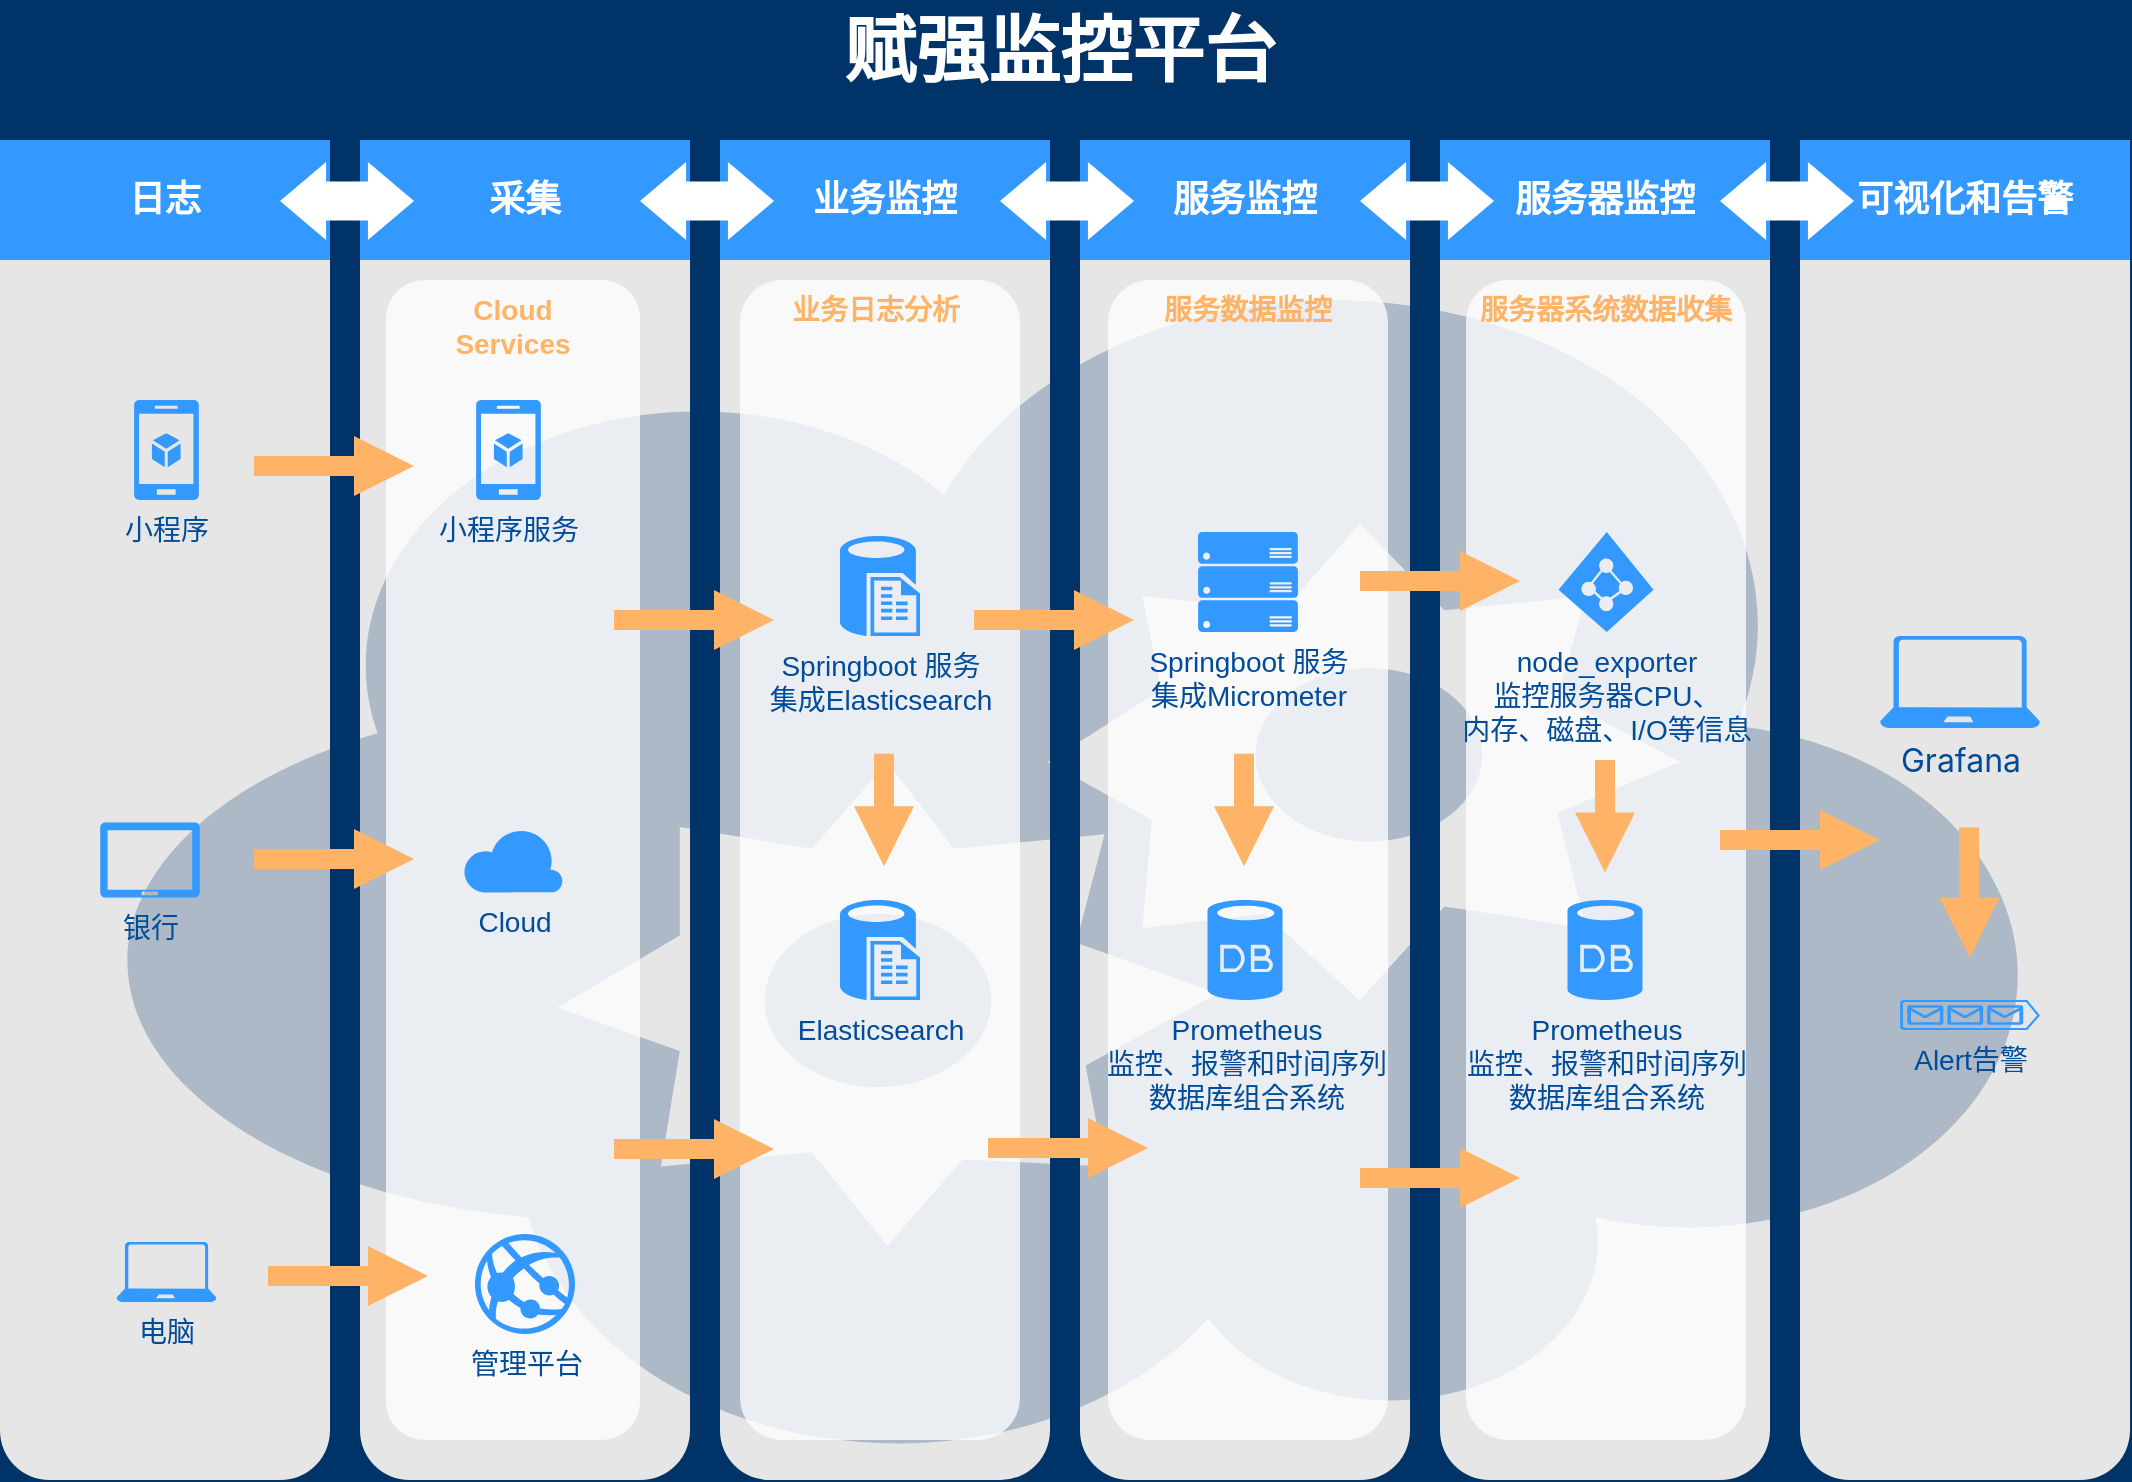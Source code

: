 <mxfile version="18.0.8" type="github" pages="4">
  <diagram id="6a731a19-8d31-9384-78a2-239565b7b9f0" name="赋强监控平台">
    <mxGraphModel dx="1182" dy="582" grid="1" gridSize="10" guides="1" tooltips="1" connect="1" arrows="1" fold="1" page="1" pageScale="1" pageWidth="1169" pageHeight="827" background="#003469" math="0" shadow="0">
      <root>
        <mxCell id="0" />
        <mxCell id="1" parent="0" />
        <mxCell id="2019" value="" style="rounded=1;whiteSpace=wrap;html=1;dashed=1;strokeColor=none;strokeWidth=2;fillColor=#E6E6E6;fontFamily=Verdana;fontSize=12;fontColor=#00BEF2" parent="1" vertex="1">
          <mxGeometry x="40" y="120" width="165" height="670" as="geometry" />
        </mxCell>
        <mxCell id="2021" value="" style="rounded=1;whiteSpace=wrap;html=1;dashed=1;strokeColor=none;strokeWidth=2;fillColor=#E6E6E6;fontFamily=Verdana;fontSize=12;fontColor=#00BEF2" parent="1" vertex="1">
          <mxGeometry x="400" y="120" width="165" height="670" as="geometry" />
        </mxCell>
        <mxCell id="2020" value="" style="rounded=1;whiteSpace=wrap;html=1;dashed=1;strokeColor=none;strokeWidth=2;fillColor=#E6E6E6;fontFamily=Verdana;fontSize=12;fontColor=#00BEF2" parent="1" vertex="1">
          <mxGeometry x="220" y="120" width="165" height="670" as="geometry" />
        </mxCell>
        <mxCell id="2022" value="" style="rounded=1;whiteSpace=wrap;html=1;dashed=1;strokeColor=none;strokeWidth=2;fillColor=#E6E6E6;fontFamily=Verdana;fontSize=12;fontColor=#00BEF2" parent="1" vertex="1">
          <mxGeometry x="580" y="120" width="165" height="670" as="geometry" />
        </mxCell>
        <mxCell id="2023" value="" style="rounded=1;whiteSpace=wrap;html=1;dashed=1;strokeColor=none;strokeWidth=2;fillColor=#E6E6E6;fontFamily=Verdana;fontSize=12;fontColor=#00BEF2" parent="1" vertex="1">
          <mxGeometry x="760" y="120" width="165" height="670" as="geometry" />
        </mxCell>
        <mxCell id="2024" value="" style="rounded=1;whiteSpace=wrap;html=1;dashed=1;strokeColor=none;strokeWidth=2;fillColor=#E6E6E6;fontFamily=Verdana;fontSize=12;fontColor=#00BEF2" parent="1" vertex="1">
          <mxGeometry x="940" y="120" width="165" height="670" as="geometry" />
        </mxCell>
        <mxCell id="2025" value="日志" style="whiteSpace=wrap;html=1;dashed=1;strokeColor=none;strokeWidth=2;fillColor=#3399FF;fontFamily=Helvetica;fontSize=18;fontColor=#FFFFFF;fontStyle=1" parent="1" vertex="1">
          <mxGeometry x="40" y="120" width="165" height="60" as="geometry" />
        </mxCell>
        <mxCell id="2026" value="采集" style="whiteSpace=wrap;html=1;dashed=1;strokeColor=none;strokeWidth=2;fillColor=#3399FF;fontFamily=Helvetica;fontSize=18;fontColor=#FFFFFF;fontStyle=1" parent="1" vertex="1">
          <mxGeometry x="220" y="120" width="165" height="60" as="geometry" />
        </mxCell>
        <mxCell id="2027" value="业务监控" style="whiteSpace=wrap;html=1;dashed=1;strokeColor=none;strokeWidth=2;fillColor=#3399FF;fontFamily=Helvetica;fontSize=18;fontColor=#FFFFFF;fontStyle=1" parent="1" vertex="1">
          <mxGeometry x="400" y="120" width="165" height="60" as="geometry" />
        </mxCell>
        <mxCell id="2028" value="服务监控" style="whiteSpace=wrap;html=1;dashed=1;strokeColor=none;strokeWidth=2;fillColor=#3399FF;fontFamily=Helvetica;fontSize=18;fontColor=#FFFFFF;fontStyle=1" parent="1" vertex="1">
          <mxGeometry x="580" y="120" width="165" height="60" as="geometry" />
        </mxCell>
        <mxCell id="2029" value="服务器监控" style="whiteSpace=wrap;html=1;dashed=1;strokeColor=none;strokeWidth=2;fillColor=#3399FF;fontFamily=Helvetica;fontSize=18;fontColor=#FFFFFF;fontStyle=1" parent="1" vertex="1">
          <mxGeometry x="760" y="120" width="165" height="60" as="geometry" />
        </mxCell>
        <mxCell id="2030" value="可视化和告警" style="whiteSpace=wrap;html=1;dashed=1;strokeColor=none;strokeWidth=2;fillColor=#3399FF;fontFamily=Helvetica;fontSize=18;fontColor=#FFFFFF;fontStyle=1" parent="1" vertex="1">
          <mxGeometry x="940" y="120" width="165" height="60" as="geometry" />
        </mxCell>
        <mxCell id="2031" value="" style="shape=mxgraph.arrows.two_way_arrow_horizontal;html=1;verticalLabelPosition=bottom;verticalAlign=top;strokeWidth=2;strokeColor=none;dashed=1;fillColor=#FFFFFF;fontFamily=Verdana;fontSize=12;fontColor=#00BEF2" parent="1" vertex="1">
          <mxGeometry x="180" y="131" width="67" height="39" as="geometry" />
        </mxCell>
        <mxCell id="2032" value="" style="shape=mxgraph.arrows.two_way_arrow_horizontal;html=1;verticalLabelPosition=bottom;verticalAlign=top;strokeWidth=2;strokeColor=none;dashed=1;fillColor=#FFFFFF;fontFamily=Verdana;fontSize=12;fontColor=#00BEF2" parent="1" vertex="1">
          <mxGeometry x="360" y="131" width="67" height="39" as="geometry" />
        </mxCell>
        <mxCell id="2033" value="" style="shape=mxgraph.arrows.two_way_arrow_horizontal;html=1;verticalLabelPosition=bottom;verticalAlign=top;strokeWidth=2;strokeColor=none;dashed=1;fillColor=#FFFFFF;fontFamily=Verdana;fontSize=12;fontColor=#00BEF2" parent="1" vertex="1">
          <mxGeometry x="540" y="131" width="67" height="39" as="geometry" />
        </mxCell>
        <mxCell id="2034" value="" style="shape=mxgraph.arrows.two_way_arrow_horizontal;html=1;verticalLabelPosition=bottom;verticalAlign=top;strokeWidth=2;strokeColor=none;dashed=1;fillColor=#FFFFFF;fontFamily=Verdana;fontSize=12;fontColor=#00BEF2" parent="1" vertex="1">
          <mxGeometry x="720" y="131" width="67" height="39" as="geometry" />
        </mxCell>
        <mxCell id="2035" value="" style="shape=mxgraph.arrows.two_way_arrow_horizontal;html=1;verticalLabelPosition=bottom;verticalAlign=top;strokeWidth=2;strokeColor=none;dashed=1;fillColor=#FFFFFF;fontFamily=Verdana;fontSize=12;fontColor=#00BEF2" parent="1" vertex="1">
          <mxGeometry x="900" y="131" width="67" height="39" as="geometry" />
        </mxCell>
        <mxCell id="2036" value="" style="verticalLabelPosition=bottom;html=1;verticalAlign=top;strokeColor=none;fillColor=#003366;shape=mxgraph.azure.cloud_service;dashed=1;fontFamily=Helvetica;fontSize=18;fontColor=#FFFFFF;opacity=25" parent="1" vertex="1">
          <mxGeometry x="90" y="180" width="970" height="600" as="geometry" />
        </mxCell>
        <mxCell id="2039" value="电脑" style="verticalLabelPosition=bottom;html=1;verticalAlign=top;strokeColor=none;fillColor=#3399FF;shape=mxgraph.azure.laptop;dashed=1;fontFamily=Helvetica;fontSize=14;fontColor=#004C99" parent="1" vertex="1">
          <mxGeometry x="98.25" y="671" width="50" height="30" as="geometry" />
        </mxCell>
        <mxCell id="2040" value="小程序" style="verticalLabelPosition=bottom;html=1;verticalAlign=top;strokeColor=none;fillColor=#3399FF;shape=mxgraph.azure.mobile_services;dashed=1;fontFamily=Helvetica;fontSize=14;fontColor=#004C99" parent="1" vertex="1">
          <mxGeometry x="107" y="250" width="32.5" height="50" as="geometry" />
        </mxCell>
        <mxCell id="2047" value="赋强监控平台" style="text;html=1;strokeColor=none;fillColor=none;align=center;verticalAlign=middle;whiteSpace=wrap;overflow=hidden;dashed=1;fontSize=36;fontColor=#FFFFFF;fontFamily=Helvetica;fontStyle=1" parent="1" vertex="1">
          <mxGeometry x="40" y="50" width="1060" height="50" as="geometry" />
        </mxCell>
        <mxCell id="2048" value="业务日志分析&amp;nbsp;" style="rounded=1;whiteSpace=wrap;html=1;dashed=1;strokeColor=none;strokeWidth=2;fillColor=#FFFFFF;fontFamily=Helvetica;fontSize=14;fontColor=#FFB366;opacity=75;verticalAlign=top;fontStyle=1" parent="1" vertex="1">
          <mxGeometry x="410" y="190" width="140" height="580" as="geometry" />
        </mxCell>
        <mxCell id="2050" value="Springboot 服务&lt;br&gt;集成Elasticsearch" style="verticalLabelPosition=bottom;html=1;verticalAlign=top;strokeColor=none;fillColor=#3399FF;shape=mxgraph.azure.sql_reporting;dashed=1;fontSize=14;fontColor=#004C99" parent="1" vertex="1">
          <mxGeometry x="460" y="318" width="40" height="50" as="geometry" />
        </mxCell>
        <mxCell id="2055" value="服务数据监控" style="rounded=1;whiteSpace=wrap;html=1;dashed=1;strokeColor=none;strokeWidth=2;fillColor=#FFFFFF;fontFamily=Helvetica;fontSize=14;fontColor=#FFB366;opacity=75;verticalAlign=top;fontStyle=1" parent="1" vertex="1">
          <mxGeometry x="594" y="190" width="140" height="580" as="geometry" />
        </mxCell>
        <mxCell id="2056" value="Springboot 服务&lt;br&gt;集成Micrometer" style="verticalLabelPosition=bottom;html=1;verticalAlign=top;strokeColor=none;fillColor=#3399FF;shape=mxgraph.azure.server_rack;dashed=1;fontFamily=Helvetica;fontSize=14;fontColor=#004C99" parent="1" vertex="1">
          <mxGeometry x="639" y="316" width="50" height="50" as="geometry" />
        </mxCell>
        <mxCell id="2057" value="Prometheus&lt;br&gt;监控、报警和时间序列&lt;br&gt;数据库组合系统" style="verticalLabelPosition=bottom;html=1;verticalAlign=top;strokeColor=none;fillColor=#3399FF;shape=mxgraph.azure.database;dashed=1;fontFamily=Helvetica;fontSize=14;fontColor=#004C99" parent="1" vertex="1">
          <mxGeometry x="643.75" y="500" width="37.5" height="50" as="geometry" />
        </mxCell>
        <mxCell id="2059" value="服务器系统数据收集" style="rounded=1;whiteSpace=wrap;html=1;dashed=1;strokeColor=none;strokeWidth=2;fillColor=#FFFFFF;fontFamily=Helvetica;fontSize=14;fontColor=#FFB366;opacity=75;verticalAlign=top;fontStyle=1" parent="1" vertex="1">
          <mxGeometry x="773" y="190" width="140" height="580" as="geometry" />
        </mxCell>
        <mxCell id="2060" value="node_exporter&lt;br&gt;监控服务器CPU、&lt;br&gt;内存、磁盘、I/O等信息" style="verticalLabelPosition=bottom;html=1;verticalAlign=top;strokeColor=none;fillColor=#3399FF;shape=mxgraph.azure.azure_active_directory;dashed=1;fontFamily=Helvetica;fontSize=14;fontColor=#004C99" parent="1" vertex="1">
          <mxGeometry x="819.25" y="316" width="47.5" height="50" as="geometry" />
        </mxCell>
        <mxCell id="2068" value="Cloud&lt;div&gt;Services&lt;/div&gt;" style="rounded=1;whiteSpace=wrap;html=1;dashed=1;strokeColor=none;strokeWidth=2;fillColor=#FFFFFF;fontFamily=Helvetica;fontSize=14;fontColor=#FFB366;opacity=75;verticalAlign=top;fontStyle=1" parent="1" vertex="1">
          <mxGeometry x="233" y="190" width="127" height="580" as="geometry" />
        </mxCell>
        <mxCell id="2069" value="Cloud" style="verticalLabelPosition=bottom;html=1;verticalAlign=top;strokeColor=none;fillColor=#3399FF;shape=mxgraph.azure.cloud;dashed=1;fontSize=14;fontColor=#004C99" parent="1" vertex="1">
          <mxGeometry x="271.5" y="463.75" width="50" height="32.5" as="geometry" />
        </mxCell>
        <mxCell id="2071" value="&lt;div style=&quot;&quot; data-line-index=&quot;0&quot; data-zone-id=&quot;0&quot;&gt;&lt;span style=&quot;font-family: LarkHackSafariFont, LarkEmojiFont, LarkChineseQuote, -apple-system, BlinkMacSystemFont, &amp;quot;Helvetica Neue&amp;quot;, Arial, &amp;quot;Segoe UI&amp;quot;, &amp;quot;PingFang SC&amp;quot;, &amp;quot;Microsoft Yahei&amp;quot;, &amp;quot;Hiragino Sans GB&amp;quot;, sans-serif, &amp;quot;Apple Color Emoji&amp;quot;, &amp;quot;Segoe UI Emoji&amp;quot;, &amp;quot;Segoe UI Symbol&amp;quot;, &amp;quot;Noto Color Emoji&amp;quot;;&quot;&gt;&lt;span style=&quot;font-size: 16px;&quot;&gt;Grafana&lt;/span&gt;&lt;/span&gt;&lt;/div&gt;" style="verticalLabelPosition=bottom;html=1;verticalAlign=top;strokeColor=none;fillColor=#3399FF;shape=mxgraph.azure.laptop;dashed=1;fontFamily=Helvetica;fontSize=14;fontColor=#004C99" parent="1" vertex="1">
          <mxGeometry x="980" y="368" width="80" height="46" as="geometry" />
        </mxCell>
        <mxCell id="2075" value="" style="arrow;html=1;endArrow=block;endFill=1;strokeColor=none;strokeWidth=4;fontFamily=Helvetica;fontSize=36;fontColor=#FFB366;fillColor=#FFB366;" parent="1" edge="1">
          <mxGeometry width="100" height="100" relative="1" as="geometry">
            <mxPoint x="167" y="283" as="sourcePoint" />
            <mxPoint x="247" y="283" as="targetPoint" />
          </mxGeometry>
        </mxCell>
        <mxCell id="2076" value="" style="arrow;html=1;endArrow=block;endFill=1;strokeColor=none;strokeWidth=4;fontFamily=Helvetica;fontSize=36;fontColor=#FFB366;fillColor=#FFB366;opacity=100" parent="1" edge="1">
          <mxGeometry width="100" height="100" relative="1" as="geometry">
            <mxPoint x="347" y="360" as="sourcePoint" />
            <mxPoint x="427" y="360" as="targetPoint" />
          </mxGeometry>
        </mxCell>
        <mxCell id="2077" value="" style="arrow;html=1;endArrow=block;endFill=1;strokeColor=none;strokeWidth=4;fontFamily=Helvetica;fontSize=36;fontColor=#FFB366;fillColor=#FFB366;" parent="1" edge="1">
          <mxGeometry width="100" height="100" relative="1" as="geometry">
            <mxPoint x="527" y="360" as="sourcePoint" />
            <mxPoint x="607" y="360" as="targetPoint" />
          </mxGeometry>
        </mxCell>
        <mxCell id="2079" value="" style="arrow;html=1;endArrow=block;endFill=1;strokeColor=none;strokeWidth=4;fontFamily=Helvetica;fontSize=36;fontColor=#FFB366;fillColor=#FFB366;" parent="1" edge="1">
          <mxGeometry width="100" height="100" relative="1" as="geometry">
            <mxPoint x="720" y="340.5" as="sourcePoint" />
            <mxPoint x="800" y="340.5" as="targetPoint" />
          </mxGeometry>
        </mxCell>
        <mxCell id="2080" value="" style="arrow;html=1;endArrow=block;endFill=1;strokeColor=none;strokeWidth=4;fontFamily=Helvetica;fontSize=36;fontColor=#FFB366;fillColor=#FFB366;" parent="1" edge="1">
          <mxGeometry width="100" height="100" relative="1" as="geometry">
            <mxPoint x="900" y="470" as="sourcePoint" />
            <mxPoint x="980" y="470" as="targetPoint" />
          </mxGeometry>
        </mxCell>
        <mxCell id="2082" value="" style="arrow;html=1;endArrow=block;endFill=1;strokeColor=none;strokeWidth=4;fontFamily=Helvetica;fontSize=36;fontColor=#FFB366;fillColor=#FFB366;" parent="1" edge="1">
          <mxGeometry width="100" height="100" relative="1" as="geometry">
            <mxPoint x="720" y="639" as="sourcePoint" />
            <mxPoint x="800" y="639" as="targetPoint" />
          </mxGeometry>
        </mxCell>
        <mxCell id="2083" value="" style="arrow;html=1;endArrow=block;endFill=1;strokeColor=none;strokeWidth=4;fontFamily=Helvetica;fontSize=36;fontColor=#FFB366;fillColor=#FFB366;" parent="1" edge="1">
          <mxGeometry width="100" height="100" relative="1" as="geometry">
            <mxPoint x="534" y="624" as="sourcePoint" />
            <mxPoint x="614" y="624" as="targetPoint" />
          </mxGeometry>
        </mxCell>
        <mxCell id="2084" value="" style="arrow;html=1;endArrow=block;endFill=1;strokeColor=none;strokeWidth=4;fontFamily=Helvetica;fontSize=36;fontColor=#FFB366;fillColor=#FFB366;" parent="1" edge="1">
          <mxGeometry width="100" height="100" relative="1" as="geometry">
            <mxPoint x="347" y="624.5" as="sourcePoint" />
            <mxPoint x="427" y="624.5" as="targetPoint" />
          </mxGeometry>
        </mxCell>
        <mxCell id="2085" value="" style="arrow;html=1;endArrow=block;endFill=1;strokeColor=none;strokeWidth=4;fontFamily=Helvetica;fontSize=36;fontColor=#FFB366;fillColor=#FFB366;" parent="1" edge="1">
          <mxGeometry width="100" height="100" relative="1" as="geometry">
            <mxPoint x="174" y="688" as="sourcePoint" />
            <mxPoint x="254" y="688" as="targetPoint" />
          </mxGeometry>
        </mxCell>
        <mxCell id="IriL8OenBHwcqq03LTiV-2085" value="银行" style="verticalLabelPosition=bottom;html=1;verticalAlign=top;strokeColor=none;fillColor=#3399FF;shape=mxgraph.azure.tablet;dashed=1;fontFamily=Helvetica;fontSize=14;fontColor=#004C99" parent="1" vertex="1">
          <mxGeometry x="90" y="461.25" width="50" height="37.5" as="geometry" />
        </mxCell>
        <mxCell id="IriL8OenBHwcqq03LTiV-2086" value="" style="arrow;html=1;endArrow=block;endFill=1;strokeColor=none;strokeWidth=4;fontFamily=Helvetica;fontSize=36;fontColor=#FFB366;fillColor=#FFB366;" parent="1" edge="1">
          <mxGeometry width="100" height="100" relative="1" as="geometry">
            <mxPoint x="167" y="479.5" as="sourcePoint" />
            <mxPoint x="247" y="479.5" as="targetPoint" />
          </mxGeometry>
        </mxCell>
        <mxCell id="2045" value="管理平台" style="verticalLabelPosition=bottom;html=1;verticalAlign=top;strokeColor=none;fillColor=#3399FF;shape=mxgraph.azure.azure_website;dashed=1;fontSize=14;fontColor=#004C99" parent="1" vertex="1">
          <mxGeometry x="277.5" y="667" width="50" height="50" as="geometry" />
        </mxCell>
        <mxCell id="FMNqW0748c-E_Z4x1e1v-2085" style="edgeStyle=orthogonalEdgeStyle;rounded=0;orthogonalLoop=1;jettySize=auto;html=1;exitX=0.5;exitY=1;exitDx=0;exitDy=0;" parent="1" source="2068" target="2068" edge="1">
          <mxGeometry relative="1" as="geometry" />
        </mxCell>
        <mxCell id="2046" value="小程序服务" style="verticalLabelPosition=bottom;html=1;verticalAlign=top;strokeColor=none;fillColor=#3399FF;shape=mxgraph.azure.mobile_services;dashed=1;fontSize=14;fontColor=#004C99" parent="1" vertex="1">
          <mxGeometry x="278" y="250" width="32.5" height="50" as="geometry" />
        </mxCell>
        <mxCell id="bJE3q9P6C4oksHmxXQ_U-2087" value="Elasticsearch" style="verticalLabelPosition=bottom;html=1;verticalAlign=top;strokeColor=none;fillColor=#3399FF;shape=mxgraph.azure.sql_reporting;dashed=1;fontSize=14;fontColor=#004C99" parent="1" vertex="1">
          <mxGeometry x="460" y="500" width="40" height="50" as="geometry" />
        </mxCell>
        <mxCell id="bJE3q9P6C4oksHmxXQ_U-2088" value="" style="arrow;html=1;endArrow=block;endFill=1;strokeColor=none;strokeWidth=4;fontFamily=Helvetica;fontSize=36;fontColor=#FFB366;fillColor=#FFB366;" parent="1" edge="1">
          <mxGeometry width="100" height="100" relative="1" as="geometry">
            <mxPoint x="1024.5" y="463.75" as="sourcePoint" />
            <mxPoint x="1025" y="528.87" as="targetPoint" />
          </mxGeometry>
        </mxCell>
        <mxCell id="bJE3q9P6C4oksHmxXQ_U-2090" value="Alert告警" style="verticalLabelPosition=bottom;html=1;verticalAlign=top;strokeColor=none;fillColor=#3399FF;shape=mxgraph.azure.queue_generic;dashed=1;fontFamily=Helvetica;fontSize=14;fontColor=#004C99" parent="1" vertex="1">
          <mxGeometry x="990" y="550" width="70" height="15" as="geometry" />
        </mxCell>
        <mxCell id="bJE3q9P6C4oksHmxXQ_U-2091" value="" style="arrow;html=1;endArrow=block;endFill=1;strokeColor=none;strokeWidth=4;fontFamily=Helvetica;fontSize=36;fontColor=#FFB366;fillColor=#FFB366;" parent="1" edge="1">
          <mxGeometry width="100" height="100" relative="1" as="geometry">
            <mxPoint x="662" y="426.88" as="sourcePoint" />
            <mxPoint x="662" y="483.13" as="targetPoint" />
          </mxGeometry>
        </mxCell>
        <mxCell id="bJE3q9P6C4oksHmxXQ_U-2093" value="Prometheus&lt;br&gt;监控、报警和时间序列&lt;br&gt;数据库组合系统" style="verticalLabelPosition=bottom;html=1;verticalAlign=top;strokeColor=none;fillColor=#3399FF;shape=mxgraph.azure.database;dashed=1;fontFamily=Helvetica;fontSize=14;fontColor=#004C99" parent="1" vertex="1">
          <mxGeometry x="823.75" y="500" width="37.5" height="50" as="geometry" />
        </mxCell>
        <mxCell id="bJE3q9P6C4oksHmxXQ_U-2094" value="" style="arrow;html=1;endArrow=block;endFill=1;strokeColor=none;strokeWidth=4;fontFamily=Helvetica;fontSize=36;fontColor=#FFB366;fillColor=#FFB366;" parent="1" edge="1">
          <mxGeometry width="100" height="100" relative="1" as="geometry">
            <mxPoint x="842.5" y="430" as="sourcePoint" />
            <mxPoint x="842.5" y="486.25" as="targetPoint" />
          </mxGeometry>
        </mxCell>
        <mxCell id="-mVAyA2Au0mSTMxZ3cz2-2085" value="" style="arrow;html=1;endArrow=block;endFill=1;strokeColor=none;strokeWidth=4;fontFamily=Helvetica;fontSize=36;fontColor=#FFB366;fillColor=#FFB366;" parent="1" edge="1">
          <mxGeometry width="100" height="100" relative="1" as="geometry">
            <mxPoint x="482" y="426.88" as="sourcePoint" />
            <mxPoint x="482" y="483.13" as="targetPoint" />
          </mxGeometry>
        </mxCell>
      </root>
    </mxGraphModel>
  </diagram>
  <diagram id="jDmlcD6-M89CRghrTnzR" name="业务监控">
    <mxGraphModel dx="1182" dy="582" grid="1" gridSize="10" guides="1" tooltips="1" connect="1" arrows="1" fold="1" page="1" pageScale="1" pageWidth="1600" pageHeight="900" math="0" shadow="0">
      <root>
        <mxCell id="0" />
        <mxCell id="1" parent="0" />
        <mxCell id="ebWnqupp-HKXHlSW3Fpd-1" value="" style="whiteSpace=wrap;html=1;rounded=1;shadow=0;strokeWidth=8;fontSize=20;align=center;fillColor=#FED217;strokeColor=#FFFFFF;" vertex="1" parent="1">
          <mxGeometry x="77" y="20" width="280" height="430" as="geometry" />
        </mxCell>
        <mxCell id="ebWnqupp-HKXHlSW3Fpd-2" value="ATTRACT" style="text;html=1;strokeColor=none;fillColor=none;align=center;verticalAlign=middle;whiteSpace=wrap;rounded=0;shadow=0;fontSize=27;fontColor=#FFFFFF;fontStyle=1" vertex="1" parent="1">
          <mxGeometry x="77" y="40" width="280" height="60" as="geometry" />
        </mxCell>
        <mxCell id="ebWnqupp-HKXHlSW3Fpd-3" value="Blog&lt;div&gt;Keywords&lt;/div&gt;&lt;div&gt;Social Media&lt;/div&gt;" style="text;html=1;strokeColor=none;fillColor=none;align=center;verticalAlign=middle;whiteSpace=wrap;rounded=0;shadow=0;fontSize=14;fontColor=#FFFFFF;" vertex="1" parent="1">
          <mxGeometry x="77" y="340" width="280" height="90" as="geometry" />
        </mxCell>
        <mxCell id="ebWnqupp-HKXHlSW3Fpd-4" value="" style="line;strokeWidth=2;html=1;rounded=0;shadow=0;fontSize=27;align=center;fillColor=none;strokeColor=#FFFFFF;" vertex="1" parent="1">
          <mxGeometry x="97" y="100" width="240" height="10" as="geometry" />
        </mxCell>
        <mxCell id="ebWnqupp-HKXHlSW3Fpd-5" value="" style="line;strokeWidth=2;html=1;rounded=0;shadow=0;fontSize=27;align=center;fillColor=none;strokeColor=#FFFFFF;" vertex="1" parent="1">
          <mxGeometry x="97" y="320" width="240" height="10" as="geometry" />
        </mxCell>
        <mxCell id="ebWnqupp-HKXHlSW3Fpd-6" value="STRANGERS" style="ellipse;whiteSpace=wrap;html=1;rounded=0;shadow=0;strokeWidth=6;fontSize=14;align=center;fillColor=#BFB4A9;strokeColor=#FFFFFF;fontColor=#FFFFFF;" vertex="1" parent="1">
          <mxGeometry x="20" y="160" width="115" height="115" as="geometry" />
        </mxCell>
        <mxCell id="ebWnqupp-HKXHlSW3Fpd-7" value="" style="html=1;shadow=0;dashed=0;align=center;verticalAlign=middle;shape=mxgraph.arrows2.stylisedArrow;dy=0.6;dx=40;notch=15;feather=0.4;rounded=0;strokeWidth=1;fontSize=27;strokeColor=none;fillColor=#fff2cc;" vertex="1" parent="1">
          <mxGeometry x="167" y="188" width="100" height="60" as="geometry" />
        </mxCell>
        <mxCell id="ebWnqupp-HKXHlSW3Fpd-8" value="" style="whiteSpace=wrap;html=1;rounded=1;shadow=0;strokeWidth=8;fontSize=20;align=center;fillColor=#FFC001;strokeColor=#FFFFFF;" vertex="1" parent="1">
          <mxGeometry x="357" y="20" width="280" height="430" as="geometry" />
        </mxCell>
        <mxCell id="ebWnqupp-HKXHlSW3Fpd-9" value="CONVERT" style="text;html=1;strokeColor=none;fillColor=none;align=center;verticalAlign=middle;whiteSpace=wrap;rounded=0;shadow=0;fontSize=27;fontColor=#FFFFFF;fontStyle=1" vertex="1" parent="1">
          <mxGeometry x="357" y="40" width="280" height="60" as="geometry" />
        </mxCell>
        <mxCell id="ebWnqupp-HKXHlSW3Fpd-10" value="Forms&lt;div&gt;Calls-to-Action&lt;/div&gt;&lt;div&gt;Landing Pages&lt;/div&gt;" style="text;html=1;strokeColor=none;fillColor=none;align=center;verticalAlign=middle;whiteSpace=wrap;rounded=0;shadow=0;fontSize=14;fontColor=#FFFFFF;" vertex="1" parent="1">
          <mxGeometry x="357" y="340" width="280" height="90" as="geometry" />
        </mxCell>
        <mxCell id="ebWnqupp-HKXHlSW3Fpd-11" value="" style="line;strokeWidth=2;html=1;rounded=0;shadow=0;fontSize=27;align=center;fillColor=none;strokeColor=#FFFFFF;" vertex="1" parent="1">
          <mxGeometry x="377" y="100" width="240" height="10" as="geometry" />
        </mxCell>
        <mxCell id="ebWnqupp-HKXHlSW3Fpd-12" value="" style="line;strokeWidth=2;html=1;rounded=0;shadow=0;fontSize=27;align=center;fillColor=none;strokeColor=#FFFFFF;" vertex="1" parent="1">
          <mxGeometry x="377" y="320" width="240" height="10" as="geometry" />
        </mxCell>
        <mxCell id="ebWnqupp-HKXHlSW3Fpd-13" value="VISITORS" style="ellipse;whiteSpace=wrap;html=1;rounded=0;shadow=0;strokeWidth=6;fontSize=14;align=center;fillColor=#397DAA;strokeColor=#FFFFFF;fontColor=#FFFFFF;" vertex="1" parent="1">
          <mxGeometry x="300" y="160" width="115" height="115" as="geometry" />
        </mxCell>
        <mxCell id="ebWnqupp-HKXHlSW3Fpd-14" value="" style="html=1;shadow=0;dashed=0;align=center;verticalAlign=middle;shape=mxgraph.arrows2.stylisedArrow;dy=0.6;dx=40;notch=15;feather=0.4;rounded=0;strokeWidth=1;fontSize=27;strokeColor=none;fillColor=#fff2cc;" vertex="1" parent="1">
          <mxGeometry x="447" y="188" width="100" height="60" as="geometry" />
        </mxCell>
        <mxCell id="ebWnqupp-HKXHlSW3Fpd-15" value="" style="whiteSpace=wrap;html=1;rounded=1;shadow=0;strokeWidth=8;fontSize=20;align=center;fillColor=#FFB001;strokeColor=#FFFFFF;" vertex="1" parent="1">
          <mxGeometry x="637" y="20" width="280" height="430" as="geometry" />
        </mxCell>
        <mxCell id="ebWnqupp-HKXHlSW3Fpd-16" value="CLOSE" style="text;html=1;strokeColor=none;fillColor=none;align=center;verticalAlign=middle;whiteSpace=wrap;rounded=0;shadow=0;fontSize=27;fontColor=#FFFFFF;fontStyle=1" vertex="1" parent="1">
          <mxGeometry x="637" y="40" width="280" height="60" as="geometry" />
        </mxCell>
        <mxCell id="ebWnqupp-HKXHlSW3Fpd-17" value="Email&lt;div&gt;Signals&lt;/div&gt;&lt;div&gt;Workflows&lt;/div&gt;" style="text;html=1;strokeColor=none;fillColor=none;align=center;verticalAlign=middle;whiteSpace=wrap;rounded=0;shadow=0;fontSize=14;fontColor=#FFFFFF;" vertex="1" parent="1">
          <mxGeometry x="637" y="340" width="280" height="90" as="geometry" />
        </mxCell>
        <mxCell id="ebWnqupp-HKXHlSW3Fpd-18" value="" style="line;strokeWidth=2;html=1;rounded=0;shadow=0;fontSize=27;align=center;fillColor=none;strokeColor=#FFFFFF;" vertex="1" parent="1">
          <mxGeometry x="657" y="100" width="240" height="10" as="geometry" />
        </mxCell>
        <mxCell id="ebWnqupp-HKXHlSW3Fpd-19" value="" style="line;strokeWidth=2;html=1;rounded=0;shadow=0;fontSize=27;align=center;fillColor=none;strokeColor=#FFFFFF;" vertex="1" parent="1">
          <mxGeometry x="657" y="320" width="240" height="10" as="geometry" />
        </mxCell>
        <mxCell id="ebWnqupp-HKXHlSW3Fpd-20" value="LEADS" style="ellipse;whiteSpace=wrap;html=1;rounded=0;shadow=0;strokeWidth=6;fontSize=14;align=center;fillColor=#EF9353;strokeColor=#FFFFFF;fontColor=#FFFFFF;" vertex="1" parent="1">
          <mxGeometry x="580" y="160" width="115" height="115" as="geometry" />
        </mxCell>
        <mxCell id="ebWnqupp-HKXHlSW3Fpd-21" value="" style="html=1;shadow=0;dashed=0;align=center;verticalAlign=middle;shape=mxgraph.arrows2.stylisedArrow;dy=0.6;dx=40;notch=15;feather=0.4;rounded=0;strokeWidth=1;fontSize=27;strokeColor=none;fillColor=#fff2cc;" vertex="1" parent="1">
          <mxGeometry x="727" y="188" width="100" height="60" as="geometry" />
        </mxCell>
        <mxCell id="ebWnqupp-HKXHlSW3Fpd-22" value="" style="whiteSpace=wrap;html=1;rounded=1;shadow=0;strokeWidth=8;fontSize=20;align=center;fillColor=#FE9900;strokeColor=#FFFFFF;" vertex="1" parent="1">
          <mxGeometry x="917" y="20" width="280" height="430" as="geometry" />
        </mxCell>
        <mxCell id="ebWnqupp-HKXHlSW3Fpd-23" value="DELIGHT" style="text;html=1;strokeColor=none;fillColor=none;align=center;verticalAlign=middle;whiteSpace=wrap;rounded=0;shadow=0;fontSize=27;fontColor=#FFFFFF;fontStyle=1" vertex="1" parent="1">
          <mxGeometry x="917" y="40" width="280" height="60" as="geometry" />
        </mxCell>
        <mxCell id="ebWnqupp-HKXHlSW3Fpd-24" value="Events&lt;div&gt;Social Inbox&lt;/div&gt;&lt;div&gt;Smart Content&lt;/div&gt;" style="text;html=1;strokeColor=none;fillColor=none;align=center;verticalAlign=middle;whiteSpace=wrap;rounded=0;shadow=0;fontSize=14;fontColor=#FFFFFF;" vertex="1" parent="1">
          <mxGeometry x="917" y="340" width="280" height="90" as="geometry" />
        </mxCell>
        <mxCell id="ebWnqupp-HKXHlSW3Fpd-25" value="" style="line;strokeWidth=2;html=1;rounded=0;shadow=0;fontSize=27;align=center;fillColor=none;strokeColor=#FFFFFF;" vertex="1" parent="1">
          <mxGeometry x="937" y="100" width="240" height="10" as="geometry" />
        </mxCell>
        <mxCell id="ebWnqupp-HKXHlSW3Fpd-26" value="" style="line;strokeWidth=2;html=1;rounded=0;shadow=0;fontSize=27;align=center;fillColor=none;strokeColor=#FFFFFF;" vertex="1" parent="1">
          <mxGeometry x="937" y="320" width="240" height="10" as="geometry" />
        </mxCell>
        <mxCell id="ebWnqupp-HKXHlSW3Fpd-27" value="CUSTOMERS" style="ellipse;whiteSpace=wrap;html=1;rounded=0;shadow=0;strokeWidth=6;fontSize=14;align=center;fillColor=#68B85C;strokeColor=#FFFFFF;fontColor=#FFFFFF;" vertex="1" parent="1">
          <mxGeometry x="860" y="160" width="115" height="115" as="geometry" />
        </mxCell>
        <mxCell id="ebWnqupp-HKXHlSW3Fpd-28" value="" style="html=1;shadow=0;dashed=0;align=center;verticalAlign=middle;shape=mxgraph.arrows2.stylisedArrow;dy=0.6;dx=40;notch=15;feather=0.4;rounded=0;strokeWidth=1;fontSize=27;strokeColor=none;fillColor=#fff2cc;" vertex="1" parent="1">
          <mxGeometry x="1007" y="188" width="100" height="60" as="geometry" />
        </mxCell>
        <mxCell id="ebWnqupp-HKXHlSW3Fpd-29" value="PROMOTERS" style="ellipse;whiteSpace=wrap;html=1;rounded=0;shadow=0;strokeWidth=6;fontSize=14;align=center;fillColor=#BF639A;strokeColor=#FFFFFF;fontColor=#FFFFFF;" vertex="1" parent="1">
          <mxGeometry x="1140" y="160" width="115" height="115" as="geometry" />
        </mxCell>
      </root>
    </mxGraphModel>
  </diagram>
  <diagram id="6tsk-BYN300yFd3gGJfL" name="服务监控">
    <mxGraphModel dx="1182" dy="582" grid="1" gridSize="10" guides="1" tooltips="1" connect="1" arrows="1" fold="1" page="1" pageScale="1" pageWidth="1600" pageHeight="900" math="0" shadow="0">
      <root>
        <mxCell id="0" />
        <mxCell id="1" parent="0" />
        <mxCell id="VKW3egJXogRBRtjShxLf-1" value="" style="whiteSpace=wrap;html=1;rounded=1;shadow=0;strokeWidth=8;fontSize=20;align=center;fillColor=#FED217;strokeColor=#FFFFFF;" vertex="1" parent="1">
          <mxGeometry x="77" y="20" width="280" height="430" as="geometry" />
        </mxCell>
        <mxCell id="VKW3egJXogRBRtjShxLf-2" value="ATTRACT" style="text;html=1;strokeColor=none;fillColor=none;align=center;verticalAlign=middle;whiteSpace=wrap;rounded=0;shadow=0;fontSize=27;fontColor=#FFFFFF;fontStyle=1" vertex="1" parent="1">
          <mxGeometry x="77" y="40" width="280" height="60" as="geometry" />
        </mxCell>
        <mxCell id="VKW3egJXogRBRtjShxLf-3" value="Blog&lt;div&gt;Keywords&lt;/div&gt;&lt;div&gt;Social Media&lt;/div&gt;" style="text;html=1;strokeColor=none;fillColor=none;align=center;verticalAlign=middle;whiteSpace=wrap;rounded=0;shadow=0;fontSize=14;fontColor=#FFFFFF;" vertex="1" parent="1">
          <mxGeometry x="77" y="340" width="280" height="90" as="geometry" />
        </mxCell>
        <mxCell id="VKW3egJXogRBRtjShxLf-4" value="" style="line;strokeWidth=2;html=1;rounded=0;shadow=0;fontSize=27;align=center;fillColor=none;strokeColor=#FFFFFF;" vertex="1" parent="1">
          <mxGeometry x="97" y="100" width="240" height="10" as="geometry" />
        </mxCell>
        <mxCell id="VKW3egJXogRBRtjShxLf-5" value="" style="line;strokeWidth=2;html=1;rounded=0;shadow=0;fontSize=27;align=center;fillColor=none;strokeColor=#FFFFFF;" vertex="1" parent="1">
          <mxGeometry x="97" y="320" width="240" height="10" as="geometry" />
        </mxCell>
        <mxCell id="VKW3egJXogRBRtjShxLf-6" value="STRANGERS" style="ellipse;whiteSpace=wrap;html=1;rounded=0;shadow=0;strokeWidth=6;fontSize=14;align=center;fillColor=#BFB4A9;strokeColor=#FFFFFF;fontColor=#FFFFFF;" vertex="1" parent="1">
          <mxGeometry x="20" y="160" width="115" height="115" as="geometry" />
        </mxCell>
        <mxCell id="VKW3egJXogRBRtjShxLf-7" value="" style="html=1;shadow=0;dashed=0;align=center;verticalAlign=middle;shape=mxgraph.arrows2.stylisedArrow;dy=0.6;dx=40;notch=15;feather=0.4;rounded=0;strokeWidth=1;fontSize=27;strokeColor=none;fillColor=#fff2cc;" vertex="1" parent="1">
          <mxGeometry x="167" y="188" width="100" height="60" as="geometry" />
        </mxCell>
        <mxCell id="VKW3egJXogRBRtjShxLf-8" value="" style="whiteSpace=wrap;html=1;rounded=1;shadow=0;strokeWidth=8;fontSize=20;align=center;fillColor=#FFC001;strokeColor=#FFFFFF;" vertex="1" parent="1">
          <mxGeometry x="357" y="20" width="280" height="430" as="geometry" />
        </mxCell>
        <mxCell id="VKW3egJXogRBRtjShxLf-9" value="CONVERT" style="text;html=1;strokeColor=none;fillColor=none;align=center;verticalAlign=middle;whiteSpace=wrap;rounded=0;shadow=0;fontSize=27;fontColor=#FFFFFF;fontStyle=1" vertex="1" parent="1">
          <mxGeometry x="357" y="40" width="280" height="60" as="geometry" />
        </mxCell>
        <mxCell id="VKW3egJXogRBRtjShxLf-10" value="Forms&lt;div&gt;Calls-to-Action&lt;/div&gt;&lt;div&gt;Landing Pages&lt;/div&gt;" style="text;html=1;strokeColor=none;fillColor=none;align=center;verticalAlign=middle;whiteSpace=wrap;rounded=0;shadow=0;fontSize=14;fontColor=#FFFFFF;" vertex="1" parent="1">
          <mxGeometry x="357" y="340" width="280" height="90" as="geometry" />
        </mxCell>
        <mxCell id="VKW3egJXogRBRtjShxLf-11" value="" style="line;strokeWidth=2;html=1;rounded=0;shadow=0;fontSize=27;align=center;fillColor=none;strokeColor=#FFFFFF;" vertex="1" parent="1">
          <mxGeometry x="377" y="100" width="240" height="10" as="geometry" />
        </mxCell>
        <mxCell id="VKW3egJXogRBRtjShxLf-12" value="" style="line;strokeWidth=2;html=1;rounded=0;shadow=0;fontSize=27;align=center;fillColor=none;strokeColor=#FFFFFF;" vertex="1" parent="1">
          <mxGeometry x="377" y="320" width="240" height="10" as="geometry" />
        </mxCell>
        <mxCell id="VKW3egJXogRBRtjShxLf-13" value="VISITORS" style="ellipse;whiteSpace=wrap;html=1;rounded=0;shadow=0;strokeWidth=6;fontSize=14;align=center;fillColor=#397DAA;strokeColor=#FFFFFF;fontColor=#FFFFFF;" vertex="1" parent="1">
          <mxGeometry x="300" y="160" width="115" height="115" as="geometry" />
        </mxCell>
        <mxCell id="VKW3egJXogRBRtjShxLf-14" value="" style="html=1;shadow=0;dashed=0;align=center;verticalAlign=middle;shape=mxgraph.arrows2.stylisedArrow;dy=0.6;dx=40;notch=15;feather=0.4;rounded=0;strokeWidth=1;fontSize=27;strokeColor=none;fillColor=#fff2cc;" vertex="1" parent="1">
          <mxGeometry x="447" y="188" width="100" height="60" as="geometry" />
        </mxCell>
        <mxCell id="VKW3egJXogRBRtjShxLf-15" value="" style="whiteSpace=wrap;html=1;rounded=1;shadow=0;strokeWidth=8;fontSize=20;align=center;fillColor=#FFB001;strokeColor=#FFFFFF;" vertex="1" parent="1">
          <mxGeometry x="637" y="20" width="280" height="430" as="geometry" />
        </mxCell>
        <mxCell id="VKW3egJXogRBRtjShxLf-16" value="CLOSE" style="text;html=1;strokeColor=none;fillColor=none;align=center;verticalAlign=middle;whiteSpace=wrap;rounded=0;shadow=0;fontSize=27;fontColor=#FFFFFF;fontStyle=1" vertex="1" parent="1">
          <mxGeometry x="637" y="40" width="280" height="60" as="geometry" />
        </mxCell>
        <mxCell id="VKW3egJXogRBRtjShxLf-17" value="Email&lt;div&gt;Signals&lt;/div&gt;&lt;div&gt;Workflows&lt;/div&gt;" style="text;html=1;strokeColor=none;fillColor=none;align=center;verticalAlign=middle;whiteSpace=wrap;rounded=0;shadow=0;fontSize=14;fontColor=#FFFFFF;" vertex="1" parent="1">
          <mxGeometry x="637" y="340" width="280" height="90" as="geometry" />
        </mxCell>
        <mxCell id="VKW3egJXogRBRtjShxLf-18" value="" style="line;strokeWidth=2;html=1;rounded=0;shadow=0;fontSize=27;align=center;fillColor=none;strokeColor=#FFFFFF;" vertex="1" parent="1">
          <mxGeometry x="657" y="100" width="240" height="10" as="geometry" />
        </mxCell>
        <mxCell id="VKW3egJXogRBRtjShxLf-19" value="" style="line;strokeWidth=2;html=1;rounded=0;shadow=0;fontSize=27;align=center;fillColor=none;strokeColor=#FFFFFF;" vertex="1" parent="1">
          <mxGeometry x="657" y="320" width="240" height="10" as="geometry" />
        </mxCell>
        <mxCell id="VKW3egJXogRBRtjShxLf-20" value="LEADS" style="ellipse;whiteSpace=wrap;html=1;rounded=0;shadow=0;strokeWidth=6;fontSize=14;align=center;fillColor=#EF9353;strokeColor=#FFFFFF;fontColor=#FFFFFF;" vertex="1" parent="1">
          <mxGeometry x="580" y="160" width="115" height="115" as="geometry" />
        </mxCell>
        <mxCell id="VKW3egJXogRBRtjShxLf-21" value="" style="html=1;shadow=0;dashed=0;align=center;verticalAlign=middle;shape=mxgraph.arrows2.stylisedArrow;dy=0.6;dx=40;notch=15;feather=0.4;rounded=0;strokeWidth=1;fontSize=27;strokeColor=none;fillColor=#fff2cc;" vertex="1" parent="1">
          <mxGeometry x="727" y="188" width="100" height="60" as="geometry" />
        </mxCell>
        <mxCell id="VKW3egJXogRBRtjShxLf-22" value="" style="whiteSpace=wrap;html=1;rounded=1;shadow=0;strokeWidth=8;fontSize=20;align=center;fillColor=#FE9900;strokeColor=#FFFFFF;" vertex="1" parent="1">
          <mxGeometry x="917" y="20" width="280" height="430" as="geometry" />
        </mxCell>
        <mxCell id="VKW3egJXogRBRtjShxLf-23" value="DELIGHT" style="text;html=1;strokeColor=none;fillColor=none;align=center;verticalAlign=middle;whiteSpace=wrap;rounded=0;shadow=0;fontSize=27;fontColor=#FFFFFF;fontStyle=1" vertex="1" parent="1">
          <mxGeometry x="917" y="40" width="280" height="60" as="geometry" />
        </mxCell>
        <mxCell id="VKW3egJXogRBRtjShxLf-24" value="Events&lt;div&gt;Social Inbox&lt;/div&gt;&lt;div&gt;Smart Content&lt;/div&gt;" style="text;html=1;strokeColor=none;fillColor=none;align=center;verticalAlign=middle;whiteSpace=wrap;rounded=0;shadow=0;fontSize=14;fontColor=#FFFFFF;" vertex="1" parent="1">
          <mxGeometry x="917" y="340" width="280" height="90" as="geometry" />
        </mxCell>
        <mxCell id="VKW3egJXogRBRtjShxLf-25" value="" style="line;strokeWidth=2;html=1;rounded=0;shadow=0;fontSize=27;align=center;fillColor=none;strokeColor=#FFFFFF;" vertex="1" parent="1">
          <mxGeometry x="937" y="100" width="240" height="10" as="geometry" />
        </mxCell>
        <mxCell id="VKW3egJXogRBRtjShxLf-26" value="" style="line;strokeWidth=2;html=1;rounded=0;shadow=0;fontSize=27;align=center;fillColor=none;strokeColor=#FFFFFF;" vertex="1" parent="1">
          <mxGeometry x="937" y="320" width="240" height="10" as="geometry" />
        </mxCell>
        <mxCell id="VKW3egJXogRBRtjShxLf-27" value="CUSTOMERS" style="ellipse;whiteSpace=wrap;html=1;rounded=0;shadow=0;strokeWidth=6;fontSize=14;align=center;fillColor=#68B85C;strokeColor=#FFFFFF;fontColor=#FFFFFF;" vertex="1" parent="1">
          <mxGeometry x="860" y="160" width="115" height="115" as="geometry" />
        </mxCell>
        <mxCell id="VKW3egJXogRBRtjShxLf-28" value="" style="html=1;shadow=0;dashed=0;align=center;verticalAlign=middle;shape=mxgraph.arrows2.stylisedArrow;dy=0.6;dx=40;notch=15;feather=0.4;rounded=0;strokeWidth=1;fontSize=27;strokeColor=none;fillColor=#fff2cc;" vertex="1" parent="1">
          <mxGeometry x="1007" y="188" width="100" height="60" as="geometry" />
        </mxCell>
        <mxCell id="VKW3egJXogRBRtjShxLf-29" value="PROMOTERS" style="ellipse;whiteSpace=wrap;html=1;rounded=0;shadow=0;strokeWidth=6;fontSize=14;align=center;fillColor=#BF639A;strokeColor=#FFFFFF;fontColor=#FFFFFF;" vertex="1" parent="1">
          <mxGeometry x="1140" y="160" width="115" height="115" as="geometry" />
        </mxCell>
      </root>
    </mxGraphModel>
  </diagram>
  <diagram id="o-J4zLeEK6s1DQUdlScc" name="服务器监控">
    <mxGraphModel dx="1182" dy="582" grid="1" gridSize="10" guides="1" tooltips="1" connect="1" arrows="1" fold="1" page="1" pageScale="1" pageWidth="1600" pageHeight="900" math="0" shadow="0">
      <root>
        <mxCell id="0" />
        <mxCell id="1" parent="0" />
        <mxCell id="SlUtUiWelX1p_O6YOiBk-1" value="" style="whiteSpace=wrap;html=1;rounded=1;shadow=0;strokeWidth=8;fontSize=20;align=center;fillColor=#FED217;strokeColor=#FFFFFF;" vertex="1" parent="1">
          <mxGeometry x="77" y="20" width="280" height="430" as="geometry" />
        </mxCell>
        <mxCell id="SlUtUiWelX1p_O6YOiBk-2" value="ATTRACT" style="text;html=1;strokeColor=none;fillColor=none;align=center;verticalAlign=middle;whiteSpace=wrap;rounded=0;shadow=0;fontSize=27;fontColor=#FFFFFF;fontStyle=1" vertex="1" parent="1">
          <mxGeometry x="77" y="40" width="280" height="60" as="geometry" />
        </mxCell>
        <mxCell id="SlUtUiWelX1p_O6YOiBk-3" value="Blog&lt;div&gt;Keywords&lt;/div&gt;&lt;div&gt;Social Media&lt;/div&gt;" style="text;html=1;strokeColor=none;fillColor=none;align=center;verticalAlign=middle;whiteSpace=wrap;rounded=0;shadow=0;fontSize=14;fontColor=#FFFFFF;" vertex="1" parent="1">
          <mxGeometry x="77" y="340" width="280" height="90" as="geometry" />
        </mxCell>
        <mxCell id="SlUtUiWelX1p_O6YOiBk-4" value="" style="line;strokeWidth=2;html=1;rounded=0;shadow=0;fontSize=27;align=center;fillColor=none;strokeColor=#FFFFFF;" vertex="1" parent="1">
          <mxGeometry x="97" y="100" width="240" height="10" as="geometry" />
        </mxCell>
        <mxCell id="SlUtUiWelX1p_O6YOiBk-5" value="" style="line;strokeWidth=2;html=1;rounded=0;shadow=0;fontSize=27;align=center;fillColor=none;strokeColor=#FFFFFF;" vertex="1" parent="1">
          <mxGeometry x="97" y="320" width="240" height="10" as="geometry" />
        </mxCell>
        <mxCell id="SlUtUiWelX1p_O6YOiBk-6" value="STRANGERS" style="ellipse;whiteSpace=wrap;html=1;rounded=0;shadow=0;strokeWidth=6;fontSize=14;align=center;fillColor=#BFB4A9;strokeColor=#FFFFFF;fontColor=#FFFFFF;" vertex="1" parent="1">
          <mxGeometry x="20" y="160" width="115" height="115" as="geometry" />
        </mxCell>
        <mxCell id="SlUtUiWelX1p_O6YOiBk-7" value="" style="html=1;shadow=0;dashed=0;align=center;verticalAlign=middle;shape=mxgraph.arrows2.stylisedArrow;dy=0.6;dx=40;notch=15;feather=0.4;rounded=0;strokeWidth=1;fontSize=27;strokeColor=none;fillColor=#fff2cc;" vertex="1" parent="1">
          <mxGeometry x="167" y="188" width="100" height="60" as="geometry" />
        </mxCell>
        <mxCell id="SlUtUiWelX1p_O6YOiBk-8" value="" style="whiteSpace=wrap;html=1;rounded=1;shadow=0;strokeWidth=8;fontSize=20;align=center;fillColor=#FFC001;strokeColor=#FFFFFF;" vertex="1" parent="1">
          <mxGeometry x="357" y="20" width="280" height="430" as="geometry" />
        </mxCell>
        <mxCell id="SlUtUiWelX1p_O6YOiBk-9" value="CONVERT" style="text;html=1;strokeColor=none;fillColor=none;align=center;verticalAlign=middle;whiteSpace=wrap;rounded=0;shadow=0;fontSize=27;fontColor=#FFFFFF;fontStyle=1" vertex="1" parent="1">
          <mxGeometry x="357" y="40" width="280" height="60" as="geometry" />
        </mxCell>
        <mxCell id="SlUtUiWelX1p_O6YOiBk-10" value="Forms&lt;div&gt;Calls-to-Action&lt;/div&gt;&lt;div&gt;Landing Pages&lt;/div&gt;" style="text;html=1;strokeColor=none;fillColor=none;align=center;verticalAlign=middle;whiteSpace=wrap;rounded=0;shadow=0;fontSize=14;fontColor=#FFFFFF;" vertex="1" parent="1">
          <mxGeometry x="357" y="340" width="280" height="90" as="geometry" />
        </mxCell>
        <mxCell id="SlUtUiWelX1p_O6YOiBk-11" value="" style="line;strokeWidth=2;html=1;rounded=0;shadow=0;fontSize=27;align=center;fillColor=none;strokeColor=#FFFFFF;" vertex="1" parent="1">
          <mxGeometry x="377" y="100" width="240" height="10" as="geometry" />
        </mxCell>
        <mxCell id="SlUtUiWelX1p_O6YOiBk-12" value="" style="line;strokeWidth=2;html=1;rounded=0;shadow=0;fontSize=27;align=center;fillColor=none;strokeColor=#FFFFFF;" vertex="1" parent="1">
          <mxGeometry x="377" y="320" width="240" height="10" as="geometry" />
        </mxCell>
        <mxCell id="SlUtUiWelX1p_O6YOiBk-13" value="VISITORS" style="ellipse;whiteSpace=wrap;html=1;rounded=0;shadow=0;strokeWidth=6;fontSize=14;align=center;fillColor=#397DAA;strokeColor=#FFFFFF;fontColor=#FFFFFF;" vertex="1" parent="1">
          <mxGeometry x="300" y="160" width="115" height="115" as="geometry" />
        </mxCell>
        <mxCell id="SlUtUiWelX1p_O6YOiBk-14" value="" style="html=1;shadow=0;dashed=0;align=center;verticalAlign=middle;shape=mxgraph.arrows2.stylisedArrow;dy=0.6;dx=40;notch=15;feather=0.4;rounded=0;strokeWidth=1;fontSize=27;strokeColor=none;fillColor=#fff2cc;" vertex="1" parent="1">
          <mxGeometry x="447" y="188" width="100" height="60" as="geometry" />
        </mxCell>
        <mxCell id="SlUtUiWelX1p_O6YOiBk-15" value="" style="whiteSpace=wrap;html=1;rounded=1;shadow=0;strokeWidth=8;fontSize=20;align=center;fillColor=#FFB001;strokeColor=#FFFFFF;" vertex="1" parent="1">
          <mxGeometry x="637" y="20" width="280" height="430" as="geometry" />
        </mxCell>
        <mxCell id="SlUtUiWelX1p_O6YOiBk-16" value="CLOSE" style="text;html=1;strokeColor=none;fillColor=none;align=center;verticalAlign=middle;whiteSpace=wrap;rounded=0;shadow=0;fontSize=27;fontColor=#FFFFFF;fontStyle=1" vertex="1" parent="1">
          <mxGeometry x="637" y="40" width="280" height="60" as="geometry" />
        </mxCell>
        <mxCell id="SlUtUiWelX1p_O6YOiBk-17" value="Email&lt;div&gt;Signals&lt;/div&gt;&lt;div&gt;Workflows&lt;/div&gt;" style="text;html=1;strokeColor=none;fillColor=none;align=center;verticalAlign=middle;whiteSpace=wrap;rounded=0;shadow=0;fontSize=14;fontColor=#FFFFFF;" vertex="1" parent="1">
          <mxGeometry x="637" y="340" width="280" height="90" as="geometry" />
        </mxCell>
        <mxCell id="SlUtUiWelX1p_O6YOiBk-18" value="" style="line;strokeWidth=2;html=1;rounded=0;shadow=0;fontSize=27;align=center;fillColor=none;strokeColor=#FFFFFF;" vertex="1" parent="1">
          <mxGeometry x="657" y="100" width="240" height="10" as="geometry" />
        </mxCell>
        <mxCell id="SlUtUiWelX1p_O6YOiBk-19" value="" style="line;strokeWidth=2;html=1;rounded=0;shadow=0;fontSize=27;align=center;fillColor=none;strokeColor=#FFFFFF;" vertex="1" parent="1">
          <mxGeometry x="657" y="320" width="240" height="10" as="geometry" />
        </mxCell>
        <mxCell id="SlUtUiWelX1p_O6YOiBk-20" value="LEADS" style="ellipse;whiteSpace=wrap;html=1;rounded=0;shadow=0;strokeWidth=6;fontSize=14;align=center;fillColor=#EF9353;strokeColor=#FFFFFF;fontColor=#FFFFFF;" vertex="1" parent="1">
          <mxGeometry x="580" y="160" width="115" height="115" as="geometry" />
        </mxCell>
        <mxCell id="SlUtUiWelX1p_O6YOiBk-21" value="" style="html=1;shadow=0;dashed=0;align=center;verticalAlign=middle;shape=mxgraph.arrows2.stylisedArrow;dy=0.6;dx=40;notch=15;feather=0.4;rounded=0;strokeWidth=1;fontSize=27;strokeColor=none;fillColor=#fff2cc;" vertex="1" parent="1">
          <mxGeometry x="727" y="188" width="100" height="60" as="geometry" />
        </mxCell>
        <mxCell id="SlUtUiWelX1p_O6YOiBk-22" value="" style="whiteSpace=wrap;html=1;rounded=1;shadow=0;strokeWidth=8;fontSize=20;align=center;fillColor=#FE9900;strokeColor=#FFFFFF;" vertex="1" parent="1">
          <mxGeometry x="917" y="20" width="280" height="430" as="geometry" />
        </mxCell>
        <mxCell id="SlUtUiWelX1p_O6YOiBk-23" value="DELIGHT" style="text;html=1;strokeColor=none;fillColor=none;align=center;verticalAlign=middle;whiteSpace=wrap;rounded=0;shadow=0;fontSize=27;fontColor=#FFFFFF;fontStyle=1" vertex="1" parent="1">
          <mxGeometry x="917" y="40" width="280" height="60" as="geometry" />
        </mxCell>
        <mxCell id="SlUtUiWelX1p_O6YOiBk-24" value="Events&lt;div&gt;Social Inbox&lt;/div&gt;&lt;div&gt;Smart Content&lt;/div&gt;" style="text;html=1;strokeColor=none;fillColor=none;align=center;verticalAlign=middle;whiteSpace=wrap;rounded=0;shadow=0;fontSize=14;fontColor=#FFFFFF;" vertex="1" parent="1">
          <mxGeometry x="917" y="340" width="280" height="90" as="geometry" />
        </mxCell>
        <mxCell id="SlUtUiWelX1p_O6YOiBk-25" value="" style="line;strokeWidth=2;html=1;rounded=0;shadow=0;fontSize=27;align=center;fillColor=none;strokeColor=#FFFFFF;" vertex="1" parent="1">
          <mxGeometry x="937" y="100" width="240" height="10" as="geometry" />
        </mxCell>
        <mxCell id="SlUtUiWelX1p_O6YOiBk-26" value="" style="line;strokeWidth=2;html=1;rounded=0;shadow=0;fontSize=27;align=center;fillColor=none;strokeColor=#FFFFFF;" vertex="1" parent="1">
          <mxGeometry x="937" y="320" width="240" height="10" as="geometry" />
        </mxCell>
        <mxCell id="SlUtUiWelX1p_O6YOiBk-27" value="CUSTOMERS" style="ellipse;whiteSpace=wrap;html=1;rounded=0;shadow=0;strokeWidth=6;fontSize=14;align=center;fillColor=#68B85C;strokeColor=#FFFFFF;fontColor=#FFFFFF;" vertex="1" parent="1">
          <mxGeometry x="860" y="160" width="115" height="115" as="geometry" />
        </mxCell>
        <mxCell id="SlUtUiWelX1p_O6YOiBk-28" value="" style="html=1;shadow=0;dashed=0;align=center;verticalAlign=middle;shape=mxgraph.arrows2.stylisedArrow;dy=0.6;dx=40;notch=15;feather=0.4;rounded=0;strokeWidth=1;fontSize=27;strokeColor=none;fillColor=#fff2cc;" vertex="1" parent="1">
          <mxGeometry x="1007" y="188" width="100" height="60" as="geometry" />
        </mxCell>
        <mxCell id="SlUtUiWelX1p_O6YOiBk-29" value="PROMOTERS" style="ellipse;whiteSpace=wrap;html=1;rounded=0;shadow=0;strokeWidth=6;fontSize=14;align=center;fillColor=#BF639A;strokeColor=#FFFFFF;fontColor=#FFFFFF;" vertex="1" parent="1">
          <mxGeometry x="1140" y="160" width="115" height="115" as="geometry" />
        </mxCell>
      </root>
    </mxGraphModel>
  </diagram>
</mxfile>
